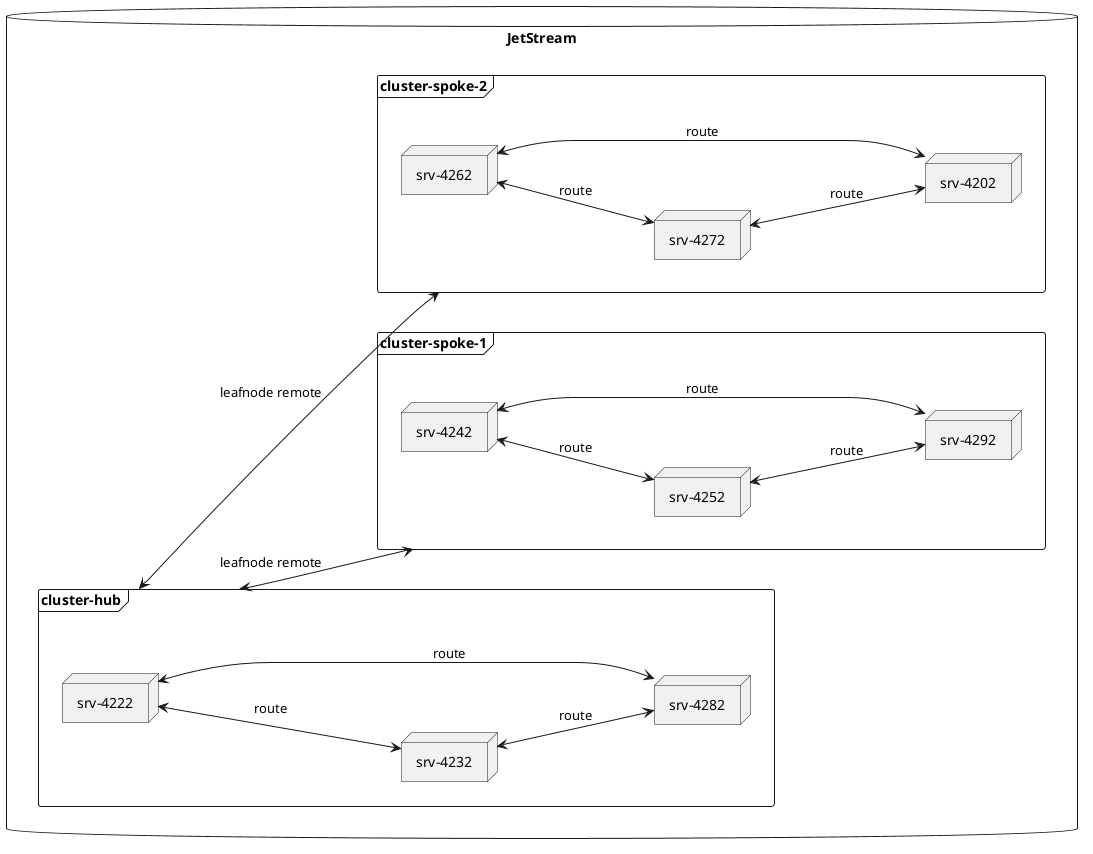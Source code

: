 @startuml
left to right direction
database "JetStream" as js {
    frame "cluster-hub" as hub { 
        node "srv-4222" as s1 
        node "srv-4232" as s2 
        node "srv-4282" as s3

        s1<--->s2 : route
        s2<--->s3 : route
        s3<--->s1 : route
    }
    frame "cluster-spoke-1" as spoke1 {
        node "srv-4242" as s4
        node "srv-4252" as s5 
        node "srv-4292" as s6

        s4<--->s5 : route
        s5<--->s6 : route
        s6<--->s4 : route
    }
    frame "cluster-spoke-2" as spoke2 {
        node "srv-4262" as s7
        node "srv-4272" as s8
        node "srv-4202" as s9
        
        s7<--->s8 : route
        s8<--->s9 : route
        s9<--->s7 : route
    }

    hub <---> spoke1 : leafnode remote
    hub <---> spoke2 : leafnode remote
}

@enduml